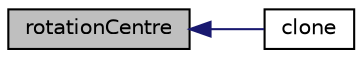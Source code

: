 digraph "rotationCentre"
{
  bgcolor="transparent";
  edge [fontname="Helvetica",fontsize="10",labelfontname="Helvetica",labelfontsize="10"];
  node [fontname="Helvetica",fontsize="10",shape=record];
  rankdir="LR";
  Node987 [label="rotationCentre",height=0.2,width=0.4,color="black", fillcolor="grey75", style="filled", fontcolor="black"];
  Node987 -> Node988 [dir="back",color="midnightblue",fontsize="10",style="solid",fontname="Helvetica"];
  Node988 [label="clone",height=0.2,width=0.4,color="black",URL="$a26077.html#afff6d4f7511147e0c8a4b8a5448296ec",tooltip="Construct and return a clone, resetting the face list. "];
}

